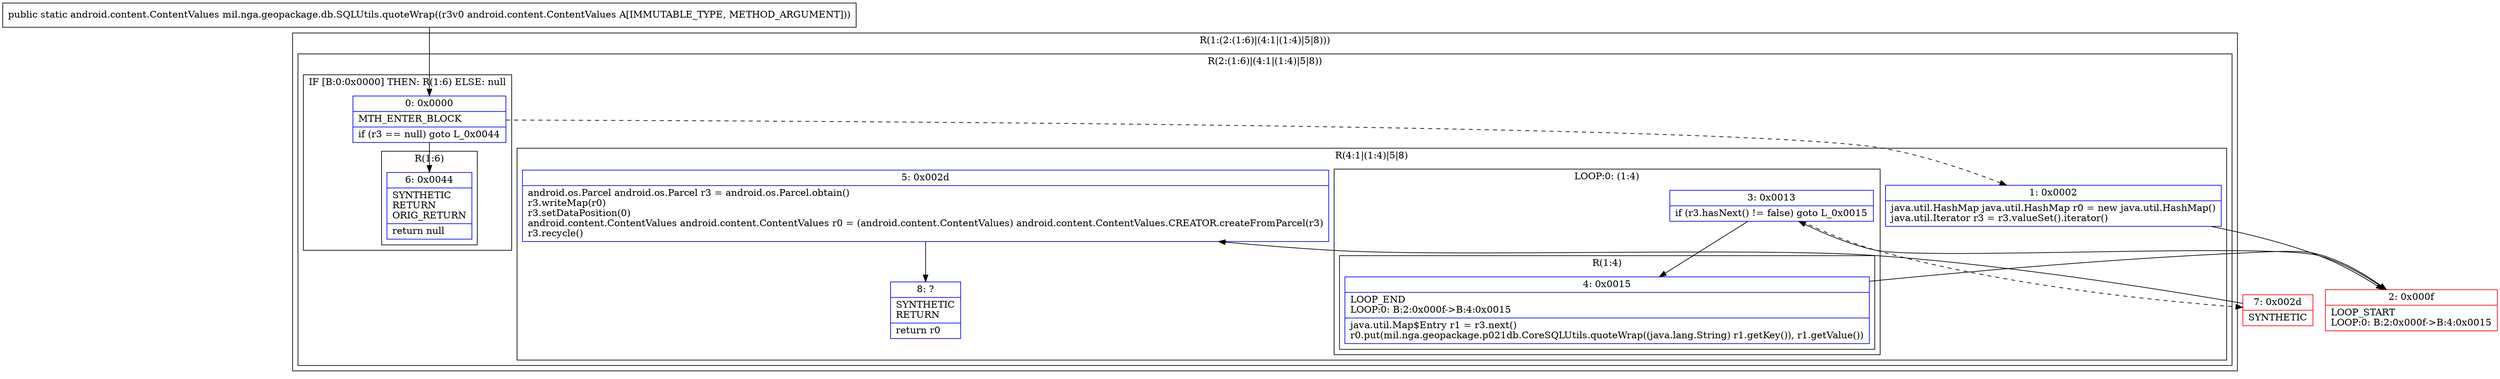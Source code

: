 digraph "CFG formil.nga.geopackage.db.SQLUtils.quoteWrap(Landroid\/content\/ContentValues;)Landroid\/content\/ContentValues;" {
subgraph cluster_Region_849034420 {
label = "R(1:(2:(1:6)|(4:1|(1:4)|5|8)))";
node [shape=record,color=blue];
subgraph cluster_Region_804407011 {
label = "R(2:(1:6)|(4:1|(1:4)|5|8))";
node [shape=record,color=blue];
subgraph cluster_IfRegion_2025006812 {
label = "IF [B:0:0x0000] THEN: R(1:6) ELSE: null";
node [shape=record,color=blue];
Node_0 [shape=record,label="{0\:\ 0x0000|MTH_ENTER_BLOCK\l|if (r3 == null) goto L_0x0044\l}"];
subgraph cluster_Region_776628429 {
label = "R(1:6)";
node [shape=record,color=blue];
Node_6 [shape=record,label="{6\:\ 0x0044|SYNTHETIC\lRETURN\lORIG_RETURN\l|return null\l}"];
}
}
subgraph cluster_Region_506493084 {
label = "R(4:1|(1:4)|5|8)";
node [shape=record,color=blue];
Node_1 [shape=record,label="{1\:\ 0x0002|java.util.HashMap java.util.HashMap r0 = new java.util.HashMap()\ljava.util.Iterator r3 = r3.valueSet().iterator()\l}"];
subgraph cluster_LoopRegion_1163894572 {
label = "LOOP:0: (1:4)";
node [shape=record,color=blue];
Node_3 [shape=record,label="{3\:\ 0x0013|if (r3.hasNext() != false) goto L_0x0015\l}"];
subgraph cluster_Region_134996914 {
label = "R(1:4)";
node [shape=record,color=blue];
Node_4 [shape=record,label="{4\:\ 0x0015|LOOP_END\lLOOP:0: B:2:0x000f\-\>B:4:0x0015\l|java.util.Map$Entry r1 = r3.next()\lr0.put(mil.nga.geopackage.p021db.CoreSQLUtils.quoteWrap((java.lang.String) r1.getKey()), r1.getValue())\l}"];
}
}
Node_5 [shape=record,label="{5\:\ 0x002d|android.os.Parcel android.os.Parcel r3 = android.os.Parcel.obtain()\lr3.writeMap(r0)\lr3.setDataPosition(0)\landroid.content.ContentValues android.content.ContentValues r0 = (android.content.ContentValues) android.content.ContentValues.CREATOR.createFromParcel(r3)\lr3.recycle()\l}"];
Node_8 [shape=record,label="{8\:\ ?|SYNTHETIC\lRETURN\l|return r0\l}"];
}
}
}
Node_2 [shape=record,color=red,label="{2\:\ 0x000f|LOOP_START\lLOOP:0: B:2:0x000f\-\>B:4:0x0015\l}"];
Node_7 [shape=record,color=red,label="{7\:\ 0x002d|SYNTHETIC\l}"];
MethodNode[shape=record,label="{public static android.content.ContentValues mil.nga.geopackage.db.SQLUtils.quoteWrap((r3v0 android.content.ContentValues A[IMMUTABLE_TYPE, METHOD_ARGUMENT])) }"];
MethodNode -> Node_0;
Node_0 -> Node_1[style=dashed];
Node_0 -> Node_6;
Node_1 -> Node_2;
Node_3 -> Node_4;
Node_3 -> Node_7[style=dashed];
Node_4 -> Node_2;
Node_5 -> Node_8;
Node_2 -> Node_3;
Node_7 -> Node_5;
}

